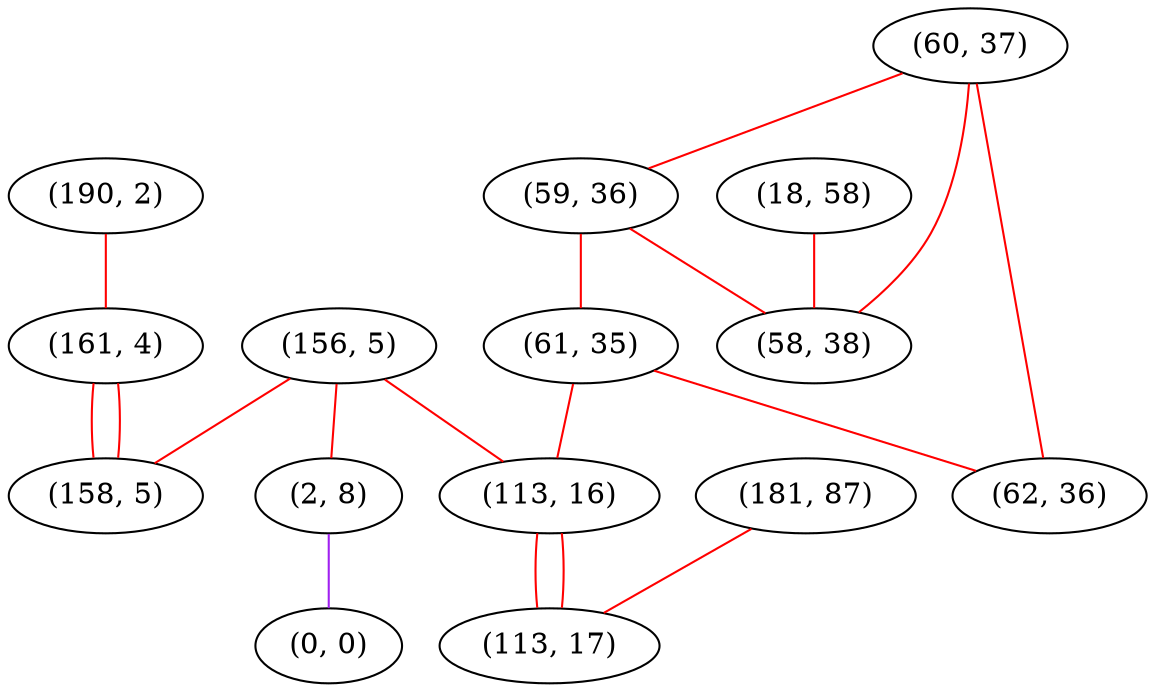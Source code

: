 graph "" {
"(156, 5)";
"(60, 37)";
"(190, 2)";
"(2, 8)";
"(181, 87)";
"(161, 4)";
"(18, 58)";
"(0, 0)";
"(59, 36)";
"(158, 5)";
"(61, 35)";
"(62, 36)";
"(113, 16)";
"(58, 38)";
"(113, 17)";
"(156, 5)" -- "(2, 8)"  [color=red, key=0, weight=1];
"(156, 5)" -- "(113, 16)"  [color=red, key=0, weight=1];
"(156, 5)" -- "(158, 5)"  [color=red, key=0, weight=1];
"(60, 37)" -- "(62, 36)"  [color=red, key=0, weight=1];
"(60, 37)" -- "(58, 38)"  [color=red, key=0, weight=1];
"(60, 37)" -- "(59, 36)"  [color=red, key=0, weight=1];
"(190, 2)" -- "(161, 4)"  [color=red, key=0, weight=1];
"(2, 8)" -- "(0, 0)"  [color=purple, key=0, weight=4];
"(181, 87)" -- "(113, 17)"  [color=red, key=0, weight=1];
"(161, 4)" -- "(158, 5)"  [color=red, key=0, weight=1];
"(161, 4)" -- "(158, 5)"  [color=red, key=1, weight=1];
"(18, 58)" -- "(58, 38)"  [color=red, key=0, weight=1];
"(59, 36)" -- "(58, 38)"  [color=red, key=0, weight=1];
"(59, 36)" -- "(61, 35)"  [color=red, key=0, weight=1];
"(61, 35)" -- "(62, 36)"  [color=red, key=0, weight=1];
"(61, 35)" -- "(113, 16)"  [color=red, key=0, weight=1];
"(113, 16)" -- "(113, 17)"  [color=red, key=0, weight=1];
"(113, 16)" -- "(113, 17)"  [color=red, key=1, weight=1];
}
